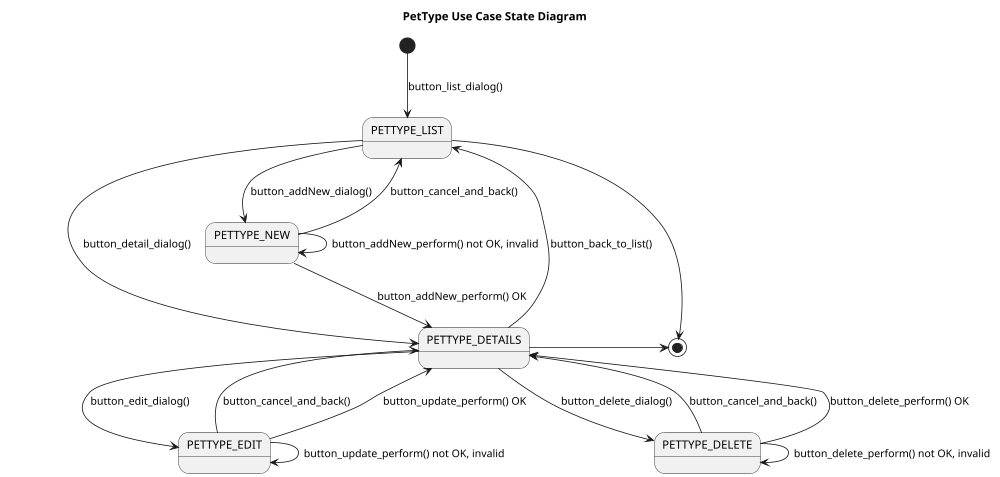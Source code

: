 @startuml

title PetType Use Case State Diagram

'https://plantuml.com/state-diagram

' left to right direction
top to bottom direction

scale 1000 width

[*] --> PETTYPE_LIST: button_list_dialog()

PETTYPE_LIST --> PETTYPE_NEW : button_addNew_dialog()
PETTYPE_NEW --> PETTYPE_LIST: button_cancel_and_back()
state PETTYPE_NEW {
    PETTYPE_NEW --> PETTYPE_NEW : button_addNew_perform() not OK, invalid
}
PETTYPE_NEW --> PETTYPE_DETAILS: button_addNew_perform() OK

PETTYPE_LIST --> PETTYPE_DETAILS: button_detail_dialog()
PETTYPE_DETAILS --> PETTYPE_LIST : button_back_to_list()

PETTYPE_DETAILS --> PETTYPE_EDIT: button_edit_dialog()
PETTYPE_EDIT --> PETTYPE_DETAILS: button_cancel_and_back()
state PETTYPE_EDIT {
    PETTYPE_EDIT --> PETTYPE_EDIT: button_update_perform() not OK, invalid
}
PETTYPE_EDIT --> PETTYPE_DETAILS: button_update_perform() OK

PETTYPE_DETAILS --> PETTYPE_DELETE: button_delete_dialog()
PETTYPE_DELETE --> PETTYPE_DETAILS: button_cancel_and_back()
state PETTYPE_DELETE {
    PETTYPE_DELETE --> PETTYPE_DELETE: button_delete_perform() not OK, invalid
}
PETTYPE_DELETE --> PETTYPE_DETAILS: button_delete_perform() OK

PETTYPE_LIST -> [*]
PETTYPE_DETAILS -> [*]

@enduml